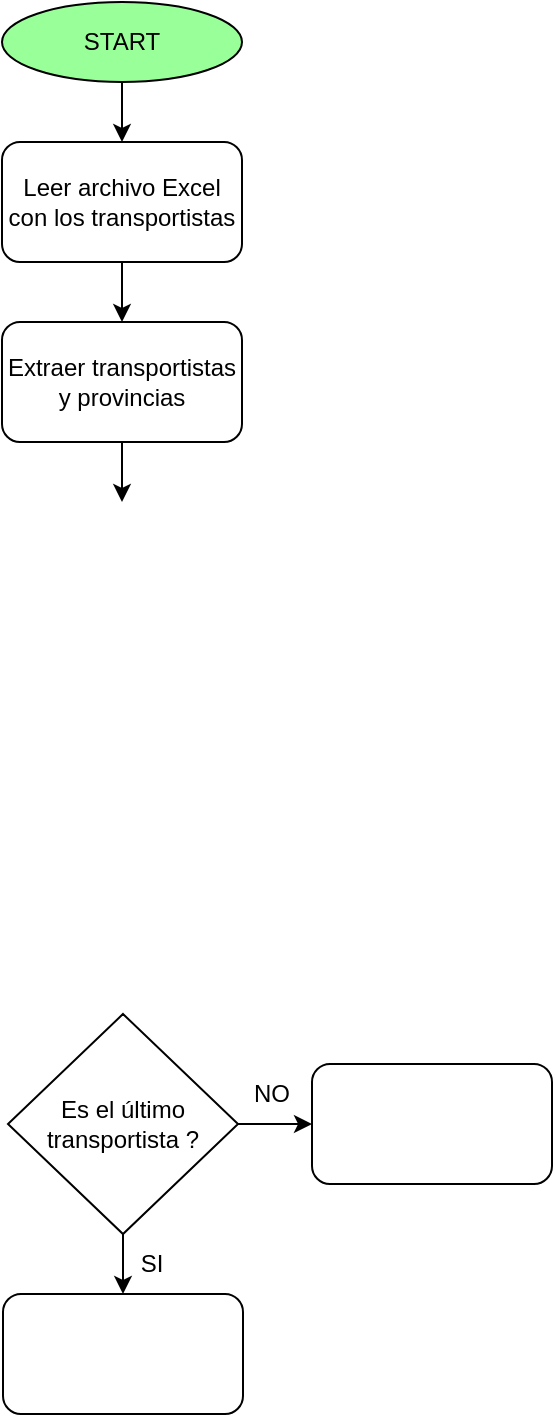 <mxfile version="26.1.1">
  <diagram name="Page-1" id="1yxYIGb8WWczVaJ3-jgp">
    <mxGraphModel dx="119" dy="764" grid="1" gridSize="10" guides="1" tooltips="1" connect="1" arrows="1" fold="1" page="1" pageScale="1" pageWidth="850" pageHeight="1100" math="0" shadow="0">
      <root>
        <mxCell id="0" />
        <mxCell id="1" parent="0" />
        <mxCell id="Zk4uYZ6dvUEHPbDmjE2m-7" value="" style="edgeStyle=orthogonalEdgeStyle;rounded=0;orthogonalLoop=1;jettySize=auto;html=1;" edge="1" parent="1" source="Zk4uYZ6dvUEHPbDmjE2m-1" target="Zk4uYZ6dvUEHPbDmjE2m-6">
          <mxGeometry relative="1" as="geometry" />
        </mxCell>
        <mxCell id="Zk4uYZ6dvUEHPbDmjE2m-1" value="START" style="ellipse;whiteSpace=wrap;html=1;fillColor=#99FF99;" vertex="1" parent="1">
          <mxGeometry x="1215" width="120" height="40" as="geometry" />
        </mxCell>
        <mxCell id="Zk4uYZ6dvUEHPbDmjE2m-9" value="" style="edgeStyle=orthogonalEdgeStyle;rounded=0;orthogonalLoop=1;jettySize=auto;html=1;" edge="1" parent="1" source="Zk4uYZ6dvUEHPbDmjE2m-6" target="Zk4uYZ6dvUEHPbDmjE2m-8">
          <mxGeometry relative="1" as="geometry" />
        </mxCell>
        <mxCell id="Zk4uYZ6dvUEHPbDmjE2m-6" value="Leer archivo Excel con los transportistas" style="rounded=1;whiteSpace=wrap;html=1;fillColor=default;" vertex="1" parent="1">
          <mxGeometry x="1215" y="70" width="120" height="60" as="geometry" />
        </mxCell>
        <mxCell id="Zk4uYZ6dvUEHPbDmjE2m-11" value="" style="edgeStyle=orthogonalEdgeStyle;rounded=0;orthogonalLoop=1;jettySize=auto;html=1;" edge="1" parent="1" source="Zk4uYZ6dvUEHPbDmjE2m-8">
          <mxGeometry relative="1" as="geometry">
            <mxPoint x="1275" y="250" as="targetPoint" />
          </mxGeometry>
        </mxCell>
        <mxCell id="Zk4uYZ6dvUEHPbDmjE2m-8" value="Extraer transportistas y provincias" style="whiteSpace=wrap;html=1;rounded=1;" vertex="1" parent="1">
          <mxGeometry x="1215" y="160" width="120" height="60" as="geometry" />
        </mxCell>
        <mxCell id="Zk4uYZ6dvUEHPbDmjE2m-17" value="" style="edgeStyle=orthogonalEdgeStyle;rounded=0;orthogonalLoop=1;jettySize=auto;html=1;" edge="1" parent="1" source="Zk4uYZ6dvUEHPbDmjE2m-15" target="Zk4uYZ6dvUEHPbDmjE2m-16">
          <mxGeometry relative="1" as="geometry" />
        </mxCell>
        <mxCell id="Zk4uYZ6dvUEHPbDmjE2m-19" value="" style="edgeStyle=orthogonalEdgeStyle;rounded=0;orthogonalLoop=1;jettySize=auto;html=1;" edge="1" parent="1" source="Zk4uYZ6dvUEHPbDmjE2m-15" target="Zk4uYZ6dvUEHPbDmjE2m-18">
          <mxGeometry relative="1" as="geometry" />
        </mxCell>
        <mxCell id="Zk4uYZ6dvUEHPbDmjE2m-15" value="Es el último transportista ?" style="rhombus;whiteSpace=wrap;html=1;" vertex="1" parent="1">
          <mxGeometry x="1218" y="506" width="115" height="110" as="geometry" />
        </mxCell>
        <mxCell id="Zk4uYZ6dvUEHPbDmjE2m-16" value="" style="rounded=1;whiteSpace=wrap;html=1;" vertex="1" parent="1">
          <mxGeometry x="1215.5" y="646" width="120" height="60" as="geometry" />
        </mxCell>
        <mxCell id="Zk4uYZ6dvUEHPbDmjE2m-18" value="" style="rounded=1;whiteSpace=wrap;html=1;" vertex="1" parent="1">
          <mxGeometry x="1370" y="531" width="120" height="60" as="geometry" />
        </mxCell>
        <mxCell id="Zk4uYZ6dvUEHPbDmjE2m-20" value="SI" style="text;html=1;align=center;verticalAlign=middle;whiteSpace=wrap;rounded=0;" vertex="1" parent="1">
          <mxGeometry x="1260" y="616" width="60" height="30" as="geometry" />
        </mxCell>
        <mxCell id="Zk4uYZ6dvUEHPbDmjE2m-21" value="NO" style="text;html=1;align=center;verticalAlign=middle;whiteSpace=wrap;rounded=0;" vertex="1" parent="1">
          <mxGeometry x="1320" y="531" width="60" height="30" as="geometry" />
        </mxCell>
      </root>
    </mxGraphModel>
  </diagram>
</mxfile>

